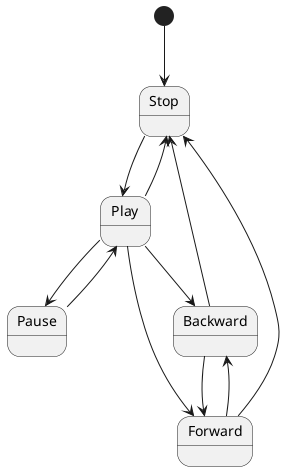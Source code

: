 @startuml

[*] --> Stop

Stop -> Play
Play --> Stop
Play --> Pause
Pause --> Play
Play --> Forward
Play --> Backward
Backward --> Forward
Forward --> Backward
Backward --> Stop
Forward --> Stop
@enduml

